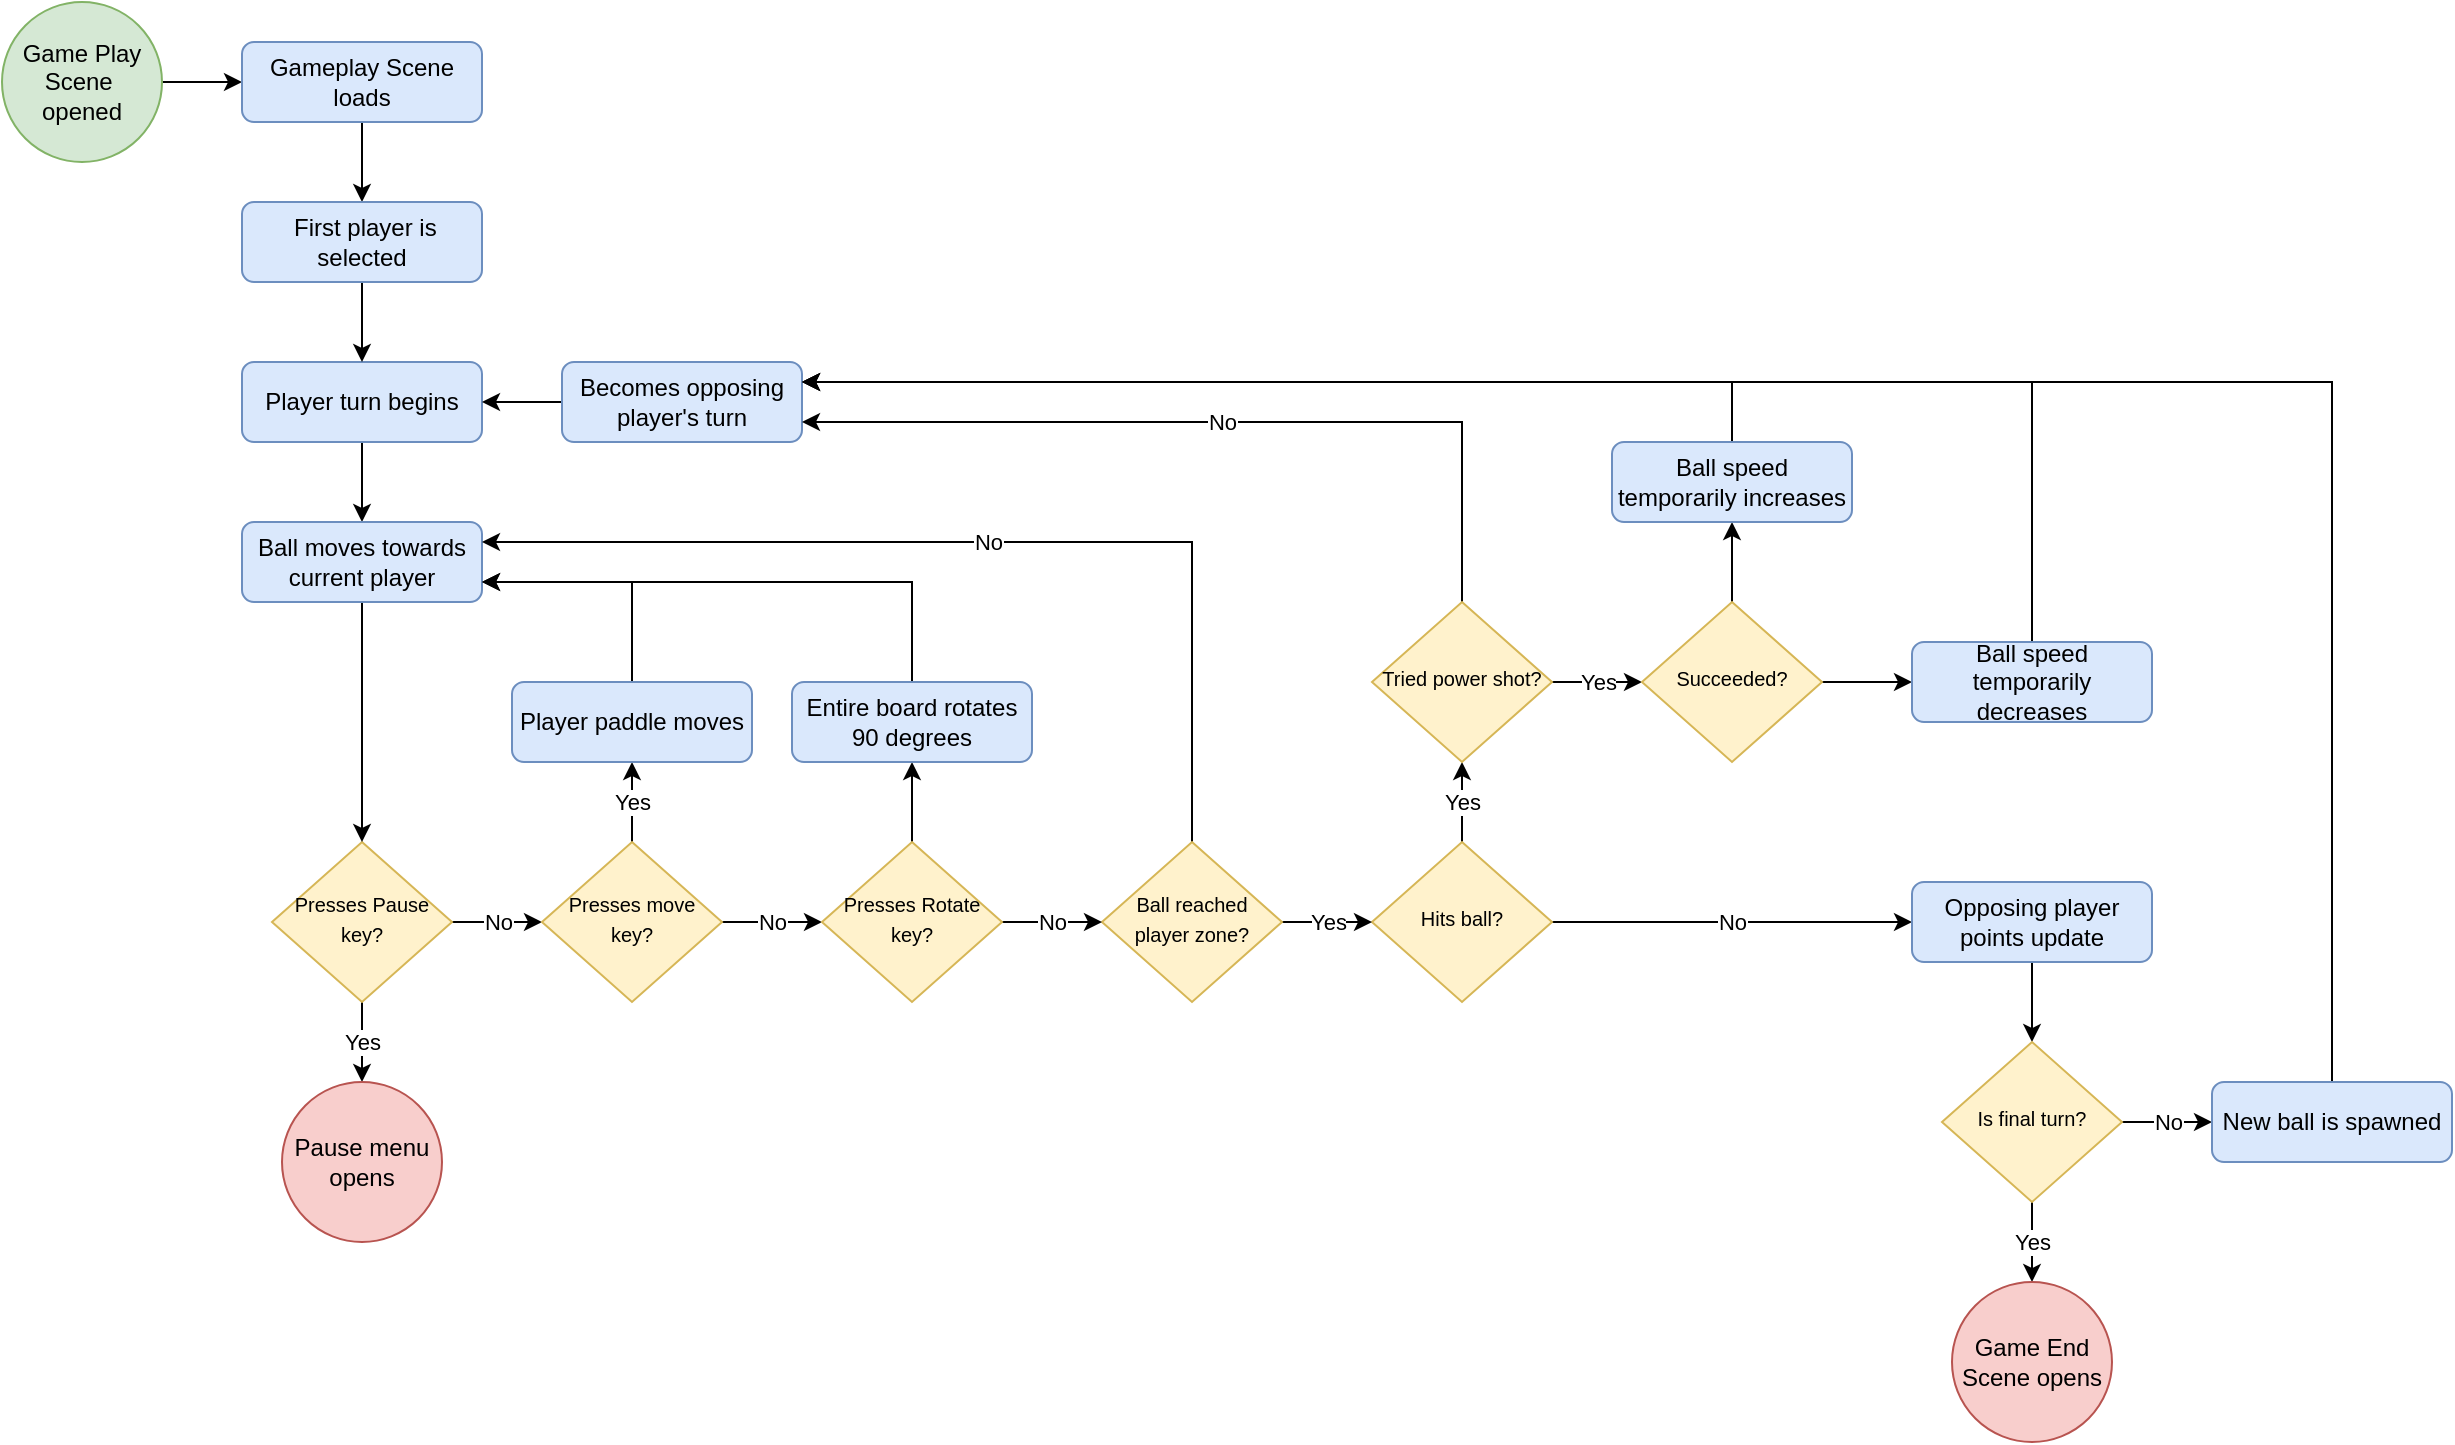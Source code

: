 <mxfile version="14.7.3" type="github">
  <diagram id="C5RBs43oDa-KdzZeNtuy" name="Page-1">
    <mxGraphModel dx="2031" dy="1089" grid="1" gridSize="10" guides="1" tooltips="1" connect="1" arrows="1" fold="1" page="1" pageScale="1" pageWidth="827" pageHeight="1169" math="0" shadow="0">
      <root>
        <mxCell id="WIyWlLk6GJQsqaUBKTNV-0" />
        <mxCell id="WIyWlLk6GJQsqaUBKTNV-1" parent="WIyWlLk6GJQsqaUBKTNV-0" />
        <mxCell id="w46rc9Ggta0nKSejpY7C-8" style="edgeStyle=orthogonalEdgeStyle;rounded=0;orthogonalLoop=1;jettySize=auto;html=1;exitX=1;exitY=0.5;exitDx=0;exitDy=0;" parent="WIyWlLk6GJQsqaUBKTNV-1" source="w46rc9Ggta0nKSejpY7C-0" target="w46rc9Ggta0nKSejpY7C-7" edge="1">
          <mxGeometry relative="1" as="geometry" />
        </mxCell>
        <mxCell id="w46rc9Ggta0nKSejpY7C-0" value="Game Play Scene&amp;nbsp;&lt;br&gt;opened" style="ellipse;whiteSpace=wrap;html=1;aspect=fixed;fillColor=#d5e8d4;strokeColor=#82b366;" parent="WIyWlLk6GJQsqaUBKTNV-1" vertex="1">
          <mxGeometry x="40" y="60" width="80" height="80" as="geometry" />
        </mxCell>
        <mxCell id="NA5cMDwMh_C78hmzZWPd-11" value="Yes" style="edgeStyle=orthogonalEdgeStyle;rounded=0;orthogonalLoop=1;jettySize=auto;html=1;" edge="1" parent="WIyWlLk6GJQsqaUBKTNV-1" source="w46rc9Ggta0nKSejpY7C-5" target="NA5cMDwMh_C78hmzZWPd-10">
          <mxGeometry relative="1" as="geometry" />
        </mxCell>
        <mxCell id="NA5cMDwMh_C78hmzZWPd-22" value="No" style="edgeStyle=orthogonalEdgeStyle;rounded=0;orthogonalLoop=1;jettySize=auto;html=1;exitX=1;exitY=0.5;exitDx=0;exitDy=0;entryX=0;entryY=0.5;entryDx=0;entryDy=0;" edge="1" parent="WIyWlLk6GJQsqaUBKTNV-1" source="w46rc9Ggta0nKSejpY7C-5" target="Tm4pH8bPhfzeuyTJ1Fgy-13">
          <mxGeometry relative="1" as="geometry" />
        </mxCell>
        <mxCell id="w46rc9Ggta0nKSejpY7C-5" value="&lt;span style=&quot;font-size: 10px&quot;&gt;Hits ball?&lt;/span&gt;" style="rhombus;whiteSpace=wrap;html=1;shadow=0;fontFamily=Helvetica;fontSize=12;align=center;strokeWidth=1;spacing=6;spacingTop=-4;fillColor=#fff2cc;strokeColor=#d6b656;" parent="WIyWlLk6GJQsqaUBKTNV-1" vertex="1">
          <mxGeometry x="725" y="480" width="90" height="80" as="geometry" />
        </mxCell>
        <mxCell id="Tm4pH8bPhfzeuyTJ1Fgy-6" value="" style="edgeStyle=orthogonalEdgeStyle;rounded=0;orthogonalLoop=1;jettySize=auto;html=1;" parent="WIyWlLk6GJQsqaUBKTNV-1" source="w46rc9Ggta0nKSejpY7C-7" target="Tm4pH8bPhfzeuyTJ1Fgy-4" edge="1">
          <mxGeometry relative="1" as="geometry" />
        </mxCell>
        <mxCell id="w46rc9Ggta0nKSejpY7C-7" value="&lt;font style=&quot;font-size: 12px&quot;&gt;Gameplay Scene loads&lt;/font&gt;" style="rounded=1;whiteSpace=wrap;html=1;fillColor=#dae8fc;strokeColor=#6c8ebf;" parent="WIyWlLk6GJQsqaUBKTNV-1" vertex="1">
          <mxGeometry x="160" y="80" width="120" height="40" as="geometry" />
        </mxCell>
        <mxCell id="Tm4pH8bPhfzeuyTJ1Fgy-17" value="" style="edgeStyle=orthogonalEdgeStyle;rounded=0;orthogonalLoop=1;jettySize=auto;html=1;" parent="WIyWlLk6GJQsqaUBKTNV-1" source="w46rc9Ggta0nKSejpY7C-31" target="Tm4pH8bPhfzeuyTJ1Fgy-16" edge="1">
          <mxGeometry relative="1" as="geometry" />
        </mxCell>
        <mxCell id="w46rc9Ggta0nKSejpY7C-31" value="Player turn begins" style="rounded=1;whiteSpace=wrap;html=1;fillColor=#dae8fc;strokeColor=#6c8ebf;" parent="WIyWlLk6GJQsqaUBKTNV-1" vertex="1">
          <mxGeometry x="160" y="240" width="120" height="40" as="geometry" />
        </mxCell>
        <mxCell id="Tm4pH8bPhfzeuyTJ1Fgy-42" style="edgeStyle=orthogonalEdgeStyle;rounded=0;orthogonalLoop=1;jettySize=auto;html=1;exitX=0;exitY=0.5;exitDx=0;exitDy=0;entryX=1;entryY=0.5;entryDx=0;entryDy=0;" parent="WIyWlLk6GJQsqaUBKTNV-1" source="Tm4pH8bPhfzeuyTJ1Fgy-0" target="w46rc9Ggta0nKSejpY7C-31" edge="1">
          <mxGeometry relative="1" as="geometry" />
        </mxCell>
        <mxCell id="Tm4pH8bPhfzeuyTJ1Fgy-0" value="Becomes opposing player&#39;s turn" style="rounded=1;whiteSpace=wrap;html=1;fillColor=#dae8fc;strokeColor=#6c8ebf;" parent="WIyWlLk6GJQsqaUBKTNV-1" vertex="1">
          <mxGeometry x="320" y="240" width="120" height="40" as="geometry" />
        </mxCell>
        <mxCell id="Tm4pH8bPhfzeuyTJ1Fgy-7" value="" style="edgeStyle=orthogonalEdgeStyle;rounded=0;orthogonalLoop=1;jettySize=auto;html=1;" parent="WIyWlLk6GJQsqaUBKTNV-1" source="Tm4pH8bPhfzeuyTJ1Fgy-4" target="w46rc9Ggta0nKSejpY7C-31" edge="1">
          <mxGeometry relative="1" as="geometry" />
        </mxCell>
        <mxCell id="Tm4pH8bPhfzeuyTJ1Fgy-4" value="&lt;font style=&quot;font-size: 12px&quot;&gt;&amp;nbsp;First player is selected&lt;/font&gt;" style="rounded=1;whiteSpace=wrap;html=1;fillColor=#dae8fc;strokeColor=#6c8ebf;" parent="WIyWlLk6GJQsqaUBKTNV-1" vertex="1">
          <mxGeometry x="160" y="160" width="120" height="40" as="geometry" />
        </mxCell>
        <mxCell id="Tm4pH8bPhfzeuyTJ1Fgy-10" value="Yes" style="edgeStyle=orthogonalEdgeStyle;rounded=0;orthogonalLoop=1;jettySize=auto;html=1;exitX=0.5;exitY=1;exitDx=0;exitDy=0;" parent="WIyWlLk6GJQsqaUBKTNV-1" source="Tm4pH8bPhfzeuyTJ1Fgy-8" target="Tm4pH8bPhfzeuyTJ1Fgy-9" edge="1">
          <mxGeometry relative="1" as="geometry" />
        </mxCell>
        <mxCell id="Tm4pH8bPhfzeuyTJ1Fgy-27" value="No" style="edgeStyle=orthogonalEdgeStyle;rounded=0;orthogonalLoop=1;jettySize=auto;html=1;exitX=1;exitY=0.5;exitDx=0;exitDy=0;entryX=0;entryY=0.5;entryDx=0;entryDy=0;" parent="WIyWlLk6GJQsqaUBKTNV-1" source="Tm4pH8bPhfzeuyTJ1Fgy-8" target="Tm4pH8bPhfzeuyTJ1Fgy-25" edge="1">
          <mxGeometry relative="1" as="geometry" />
        </mxCell>
        <mxCell id="Tm4pH8bPhfzeuyTJ1Fgy-8" value="&lt;span style=&quot;font-size: 10px&quot;&gt;Presses Pause key?&lt;/span&gt;" style="rhombus;whiteSpace=wrap;html=1;shadow=0;fontFamily=Helvetica;fontSize=12;align=center;strokeWidth=1;spacing=6;spacingTop=-4;fillColor=#fff2cc;strokeColor=#d6b656;" parent="WIyWlLk6GJQsqaUBKTNV-1" vertex="1">
          <mxGeometry x="175" y="480" width="90" height="80" as="geometry" />
        </mxCell>
        <mxCell id="Tm4pH8bPhfzeuyTJ1Fgy-9" value="Pause menu opens" style="ellipse;whiteSpace=wrap;html=1;aspect=fixed;fillColor=#f8cecc;strokeColor=#b85450;" parent="WIyWlLk6GJQsqaUBKTNV-1" vertex="1">
          <mxGeometry x="180" y="600" width="80" height="80" as="geometry" />
        </mxCell>
        <mxCell id="Tm4pH8bPhfzeuyTJ1Fgy-21" value="" style="edgeStyle=orthogonalEdgeStyle;rounded=0;orthogonalLoop=1;jettySize=auto;html=1;" parent="WIyWlLk6GJQsqaUBKTNV-1" source="Tm4pH8bPhfzeuyTJ1Fgy-13" target="Tm4pH8bPhfzeuyTJ1Fgy-20" edge="1">
          <mxGeometry relative="1" as="geometry" />
        </mxCell>
        <mxCell id="Tm4pH8bPhfzeuyTJ1Fgy-13" value="Opposing player points update" style="rounded=1;whiteSpace=wrap;html=1;fillColor=#dae8fc;strokeColor=#6c8ebf;" parent="WIyWlLk6GJQsqaUBKTNV-1" vertex="1">
          <mxGeometry x="995" y="500" width="120" height="40" as="geometry" />
        </mxCell>
        <mxCell id="Tm4pH8bPhfzeuyTJ1Fgy-18" style="edgeStyle=orthogonalEdgeStyle;rounded=0;orthogonalLoop=1;jettySize=auto;html=1;exitX=0.5;exitY=1;exitDx=0;exitDy=0;entryX=0.5;entryY=0;entryDx=0;entryDy=0;" parent="WIyWlLk6GJQsqaUBKTNV-1" source="Tm4pH8bPhfzeuyTJ1Fgy-16" target="Tm4pH8bPhfzeuyTJ1Fgy-8" edge="1">
          <mxGeometry relative="1" as="geometry">
            <mxPoint x="220" y="400" as="targetPoint" />
          </mxGeometry>
        </mxCell>
        <mxCell id="Tm4pH8bPhfzeuyTJ1Fgy-16" value="Ball moves towards current player" style="rounded=1;whiteSpace=wrap;html=1;fillColor=#dae8fc;strokeColor=#6c8ebf;" parent="WIyWlLk6GJQsqaUBKTNV-1" vertex="1">
          <mxGeometry x="160" y="320" width="120" height="40" as="geometry" />
        </mxCell>
        <mxCell id="Tm4pH8bPhfzeuyTJ1Fgy-24" value="Yes" style="edgeStyle=orthogonalEdgeStyle;rounded=0;orthogonalLoop=1;jettySize=auto;html=1;" parent="WIyWlLk6GJQsqaUBKTNV-1" source="Tm4pH8bPhfzeuyTJ1Fgy-20" target="Tm4pH8bPhfzeuyTJ1Fgy-23" edge="1">
          <mxGeometry relative="1" as="geometry" />
        </mxCell>
        <mxCell id="Tm4pH8bPhfzeuyTJ1Fgy-40" value="No" style="edgeStyle=orthogonalEdgeStyle;rounded=0;orthogonalLoop=1;jettySize=auto;html=1;" parent="WIyWlLk6GJQsqaUBKTNV-1" source="Tm4pH8bPhfzeuyTJ1Fgy-20" target="Tm4pH8bPhfzeuyTJ1Fgy-38" edge="1">
          <mxGeometry relative="1" as="geometry" />
        </mxCell>
        <mxCell id="Tm4pH8bPhfzeuyTJ1Fgy-20" value="&lt;span style=&quot;font-size: 10px&quot;&gt;Is final turn?&lt;/span&gt;" style="rhombus;whiteSpace=wrap;html=1;shadow=0;fontFamily=Helvetica;fontSize=12;align=center;strokeWidth=1;spacing=6;spacingTop=-4;fillColor=#fff2cc;strokeColor=#d6b656;" parent="WIyWlLk6GJQsqaUBKTNV-1" vertex="1">
          <mxGeometry x="1010" y="580" width="90" height="80" as="geometry" />
        </mxCell>
        <mxCell id="Tm4pH8bPhfzeuyTJ1Fgy-23" value="Game End Scene opens" style="ellipse;whiteSpace=wrap;html=1;aspect=fixed;fillColor=#f8cecc;strokeColor=#b85450;" parent="WIyWlLk6GJQsqaUBKTNV-1" vertex="1">
          <mxGeometry x="1015" y="700" width="80" height="80" as="geometry" />
        </mxCell>
        <mxCell id="Tm4pH8bPhfzeuyTJ1Fgy-26" value="Yes" style="edgeStyle=orthogonalEdgeStyle;rounded=0;orthogonalLoop=1;jettySize=auto;html=1;exitX=0.5;exitY=0;exitDx=0;exitDy=0;entryX=0.5;entryY=1;entryDx=0;entryDy=0;" parent="WIyWlLk6GJQsqaUBKTNV-1" source="Tm4pH8bPhfzeuyTJ1Fgy-25" target="NA5cMDwMh_C78hmzZWPd-4" edge="1">
          <mxGeometry relative="1" as="geometry">
            <mxPoint x="355" y="440" as="targetPoint" />
          </mxGeometry>
        </mxCell>
        <mxCell id="NA5cMDwMh_C78hmzZWPd-1" value="No" style="edgeStyle=orthogonalEdgeStyle;rounded=0;orthogonalLoop=1;jettySize=auto;html=1;exitX=1;exitY=0.5;exitDx=0;exitDy=0;" edge="1" parent="WIyWlLk6GJQsqaUBKTNV-1" source="Tm4pH8bPhfzeuyTJ1Fgy-25" target="NA5cMDwMh_C78hmzZWPd-0">
          <mxGeometry relative="1" as="geometry" />
        </mxCell>
        <mxCell id="Tm4pH8bPhfzeuyTJ1Fgy-25" value="&lt;span style=&quot;font-size: 10px&quot;&gt;Presses move key?&lt;/span&gt;" style="rhombus;whiteSpace=wrap;html=1;shadow=0;fontFamily=Helvetica;fontSize=12;align=center;strokeWidth=1;spacing=6;spacingTop=-4;fillColor=#fff2cc;strokeColor=#d6b656;" parent="WIyWlLk6GJQsqaUBKTNV-1" vertex="1">
          <mxGeometry x="310" y="480" width="90" height="80" as="geometry" />
        </mxCell>
        <mxCell id="Tm4pH8bPhfzeuyTJ1Fgy-33" value="Yes" style="edgeStyle=orthogonalEdgeStyle;rounded=0;orthogonalLoop=1;jettySize=auto;html=1;" parent="WIyWlLk6GJQsqaUBKTNV-1" source="Tm4pH8bPhfzeuyTJ1Fgy-31" target="w46rc9Ggta0nKSejpY7C-5" edge="1">
          <mxGeometry relative="1" as="geometry" />
        </mxCell>
        <mxCell id="Tm4pH8bPhfzeuyTJ1Fgy-34" value="No" style="edgeStyle=orthogonalEdgeStyle;rounded=0;orthogonalLoop=1;jettySize=auto;html=1;exitX=0.5;exitY=0;exitDx=0;exitDy=0;entryX=1;entryY=0.25;entryDx=0;entryDy=0;" parent="WIyWlLk6GJQsqaUBKTNV-1" source="Tm4pH8bPhfzeuyTJ1Fgy-31" target="Tm4pH8bPhfzeuyTJ1Fgy-16" edge="1">
          <mxGeometry relative="1" as="geometry" />
        </mxCell>
        <mxCell id="Tm4pH8bPhfzeuyTJ1Fgy-31" value="&lt;span style=&quot;font-size: 10px&quot;&gt;Ball reached player zone?&lt;/span&gt;" style="rhombus;whiteSpace=wrap;html=1;shadow=0;fontFamily=Helvetica;fontSize=12;align=center;strokeWidth=1;spacing=6;spacingTop=-4;fillColor=#fff2cc;strokeColor=#d6b656;" parent="WIyWlLk6GJQsqaUBKTNV-1" vertex="1">
          <mxGeometry x="590" y="480" width="90" height="80" as="geometry" />
        </mxCell>
        <mxCell id="Tm4pH8bPhfzeuyTJ1Fgy-41" style="edgeStyle=orthogonalEdgeStyle;rounded=0;orthogonalLoop=1;jettySize=auto;html=1;entryX=1;entryY=0.25;entryDx=0;entryDy=0;exitX=0.5;exitY=0;exitDx=0;exitDy=0;" parent="WIyWlLk6GJQsqaUBKTNV-1" source="Tm4pH8bPhfzeuyTJ1Fgy-38" target="Tm4pH8bPhfzeuyTJ1Fgy-0" edge="1">
          <mxGeometry relative="1" as="geometry">
            <Array as="points">
              <mxPoint x="1205" y="250" />
            </Array>
            <mxPoint x="580" y="250" as="targetPoint" />
          </mxGeometry>
        </mxCell>
        <mxCell id="Tm4pH8bPhfzeuyTJ1Fgy-38" value="New ball is spawned" style="rounded=1;whiteSpace=wrap;html=1;fillColor=#dae8fc;strokeColor=#6c8ebf;" parent="WIyWlLk6GJQsqaUBKTNV-1" vertex="1">
          <mxGeometry x="1145" y="600" width="120" height="40" as="geometry" />
        </mxCell>
        <mxCell id="NA5cMDwMh_C78hmzZWPd-2" value="No" style="edgeStyle=orthogonalEdgeStyle;rounded=0;orthogonalLoop=1;jettySize=auto;html=1;exitX=1;exitY=0.5;exitDx=0;exitDy=0;entryX=0;entryY=0.5;entryDx=0;entryDy=0;" edge="1" parent="WIyWlLk6GJQsqaUBKTNV-1" source="NA5cMDwMh_C78hmzZWPd-0" target="Tm4pH8bPhfzeuyTJ1Fgy-31">
          <mxGeometry relative="1" as="geometry" />
        </mxCell>
        <mxCell id="NA5cMDwMh_C78hmzZWPd-6" value="" style="edgeStyle=orthogonalEdgeStyle;rounded=0;orthogonalLoop=1;jettySize=auto;html=1;" edge="1" parent="WIyWlLk6GJQsqaUBKTNV-1" source="NA5cMDwMh_C78hmzZWPd-0" target="NA5cMDwMh_C78hmzZWPd-5">
          <mxGeometry relative="1" as="geometry" />
        </mxCell>
        <mxCell id="NA5cMDwMh_C78hmzZWPd-0" value="&lt;span style=&quot;font-size: 10px&quot;&gt;Presses Rotate key?&lt;/span&gt;" style="rhombus;whiteSpace=wrap;html=1;shadow=0;fontFamily=Helvetica;fontSize=12;align=center;strokeWidth=1;spacing=6;spacingTop=-4;fillColor=#fff2cc;strokeColor=#d6b656;" vertex="1" parent="WIyWlLk6GJQsqaUBKTNV-1">
          <mxGeometry x="450" y="480" width="90" height="80" as="geometry" />
        </mxCell>
        <mxCell id="NA5cMDwMh_C78hmzZWPd-7" style="edgeStyle=orthogonalEdgeStyle;rounded=0;orthogonalLoop=1;jettySize=auto;html=1;exitX=0.5;exitY=0;exitDx=0;exitDy=0;entryX=1;entryY=0.75;entryDx=0;entryDy=0;" edge="1" parent="WIyWlLk6GJQsqaUBKTNV-1" source="NA5cMDwMh_C78hmzZWPd-4" target="Tm4pH8bPhfzeuyTJ1Fgy-16">
          <mxGeometry relative="1" as="geometry" />
        </mxCell>
        <mxCell id="NA5cMDwMh_C78hmzZWPd-4" value="Player paddle moves" style="rounded=1;whiteSpace=wrap;html=1;fillColor=#dae8fc;strokeColor=#6c8ebf;" vertex="1" parent="WIyWlLk6GJQsqaUBKTNV-1">
          <mxGeometry x="295" y="400" width="120" height="40" as="geometry" />
        </mxCell>
        <mxCell id="NA5cMDwMh_C78hmzZWPd-8" style="edgeStyle=orthogonalEdgeStyle;rounded=0;orthogonalLoop=1;jettySize=auto;html=1;exitX=0.5;exitY=0;exitDx=0;exitDy=0;" edge="1" parent="WIyWlLk6GJQsqaUBKTNV-1" source="NA5cMDwMh_C78hmzZWPd-5">
          <mxGeometry relative="1" as="geometry">
            <mxPoint x="280" y="350.0" as="targetPoint" />
            <Array as="points">
              <mxPoint x="495" y="350" />
            </Array>
          </mxGeometry>
        </mxCell>
        <mxCell id="NA5cMDwMh_C78hmzZWPd-5" value="Entire board rotates 90 degrees" style="rounded=1;whiteSpace=wrap;html=1;fillColor=#dae8fc;strokeColor=#6c8ebf;" vertex="1" parent="WIyWlLk6GJQsqaUBKTNV-1">
          <mxGeometry x="435" y="400" width="120" height="40" as="geometry" />
        </mxCell>
        <mxCell id="NA5cMDwMh_C78hmzZWPd-13" value="Yes" style="edgeStyle=orthogonalEdgeStyle;rounded=0;orthogonalLoop=1;jettySize=auto;html=1;" edge="1" parent="WIyWlLk6GJQsqaUBKTNV-1" source="NA5cMDwMh_C78hmzZWPd-10" target="NA5cMDwMh_C78hmzZWPd-12">
          <mxGeometry relative="1" as="geometry" />
        </mxCell>
        <mxCell id="NA5cMDwMh_C78hmzZWPd-14" value="No" style="edgeStyle=orthogonalEdgeStyle;rounded=0;orthogonalLoop=1;jettySize=auto;html=1;exitX=0.5;exitY=0;exitDx=0;exitDy=0;entryX=1;entryY=0.75;entryDx=0;entryDy=0;" edge="1" parent="WIyWlLk6GJQsqaUBKTNV-1" source="NA5cMDwMh_C78hmzZWPd-10" target="Tm4pH8bPhfzeuyTJ1Fgy-0">
          <mxGeometry relative="1" as="geometry" />
        </mxCell>
        <mxCell id="NA5cMDwMh_C78hmzZWPd-10" value="&lt;span style=&quot;font-size: 10px&quot;&gt;Tried power shot?&lt;/span&gt;" style="rhombus;whiteSpace=wrap;html=1;shadow=0;fontFamily=Helvetica;fontSize=12;align=center;strokeWidth=1;spacing=6;spacingTop=-4;fillColor=#fff2cc;strokeColor=#d6b656;" vertex="1" parent="WIyWlLk6GJQsqaUBKTNV-1">
          <mxGeometry x="725" y="360" width="90" height="80" as="geometry" />
        </mxCell>
        <mxCell id="NA5cMDwMh_C78hmzZWPd-18" value="" style="edgeStyle=orthogonalEdgeStyle;rounded=0;orthogonalLoop=1;jettySize=auto;html=1;" edge="1" parent="WIyWlLk6GJQsqaUBKTNV-1" source="NA5cMDwMh_C78hmzZWPd-12" target="NA5cMDwMh_C78hmzZWPd-15">
          <mxGeometry relative="1" as="geometry" />
        </mxCell>
        <mxCell id="NA5cMDwMh_C78hmzZWPd-19" value="" style="edgeStyle=orthogonalEdgeStyle;rounded=0;orthogonalLoop=1;jettySize=auto;html=1;" edge="1" parent="WIyWlLk6GJQsqaUBKTNV-1" source="NA5cMDwMh_C78hmzZWPd-12" target="NA5cMDwMh_C78hmzZWPd-16">
          <mxGeometry relative="1" as="geometry" />
        </mxCell>
        <mxCell id="NA5cMDwMh_C78hmzZWPd-12" value="&lt;span style=&quot;font-size: 10px&quot;&gt;Succeeded?&lt;/span&gt;" style="rhombus;whiteSpace=wrap;html=1;shadow=0;fontFamily=Helvetica;fontSize=12;align=center;strokeWidth=1;spacing=6;spacingTop=-4;fillColor=#fff2cc;strokeColor=#d6b656;" vertex="1" parent="WIyWlLk6GJQsqaUBKTNV-1">
          <mxGeometry x="860" y="360" width="90" height="80" as="geometry" />
        </mxCell>
        <mxCell id="NA5cMDwMh_C78hmzZWPd-20" style="edgeStyle=orthogonalEdgeStyle;rounded=0;orthogonalLoop=1;jettySize=auto;html=1;exitX=0.5;exitY=0;exitDx=0;exitDy=0;entryX=1;entryY=0.25;entryDx=0;entryDy=0;" edge="1" parent="WIyWlLk6GJQsqaUBKTNV-1" source="NA5cMDwMh_C78hmzZWPd-15" target="Tm4pH8bPhfzeuyTJ1Fgy-0">
          <mxGeometry relative="1" as="geometry" />
        </mxCell>
        <mxCell id="NA5cMDwMh_C78hmzZWPd-15" value="Ball speed temporarily increases" style="rounded=1;whiteSpace=wrap;html=1;fillColor=#dae8fc;strokeColor=#6c8ebf;" vertex="1" parent="WIyWlLk6GJQsqaUBKTNV-1">
          <mxGeometry x="845" y="280" width="120" height="40" as="geometry" />
        </mxCell>
        <mxCell id="NA5cMDwMh_C78hmzZWPd-21" style="edgeStyle=orthogonalEdgeStyle;rounded=0;orthogonalLoop=1;jettySize=auto;html=1;exitX=0.5;exitY=0;exitDx=0;exitDy=0;" edge="1" parent="WIyWlLk6GJQsqaUBKTNV-1" source="NA5cMDwMh_C78hmzZWPd-16">
          <mxGeometry relative="1" as="geometry">
            <mxPoint x="440" y="250" as="targetPoint" />
            <Array as="points">
              <mxPoint x="1055" y="250" />
            </Array>
          </mxGeometry>
        </mxCell>
        <mxCell id="NA5cMDwMh_C78hmzZWPd-16" value="Ball speed temporarily decreases" style="rounded=1;whiteSpace=wrap;html=1;fillColor=#dae8fc;strokeColor=#6c8ebf;" vertex="1" parent="WIyWlLk6GJQsqaUBKTNV-1">
          <mxGeometry x="995" y="380" width="120" height="40" as="geometry" />
        </mxCell>
      </root>
    </mxGraphModel>
  </diagram>
</mxfile>
